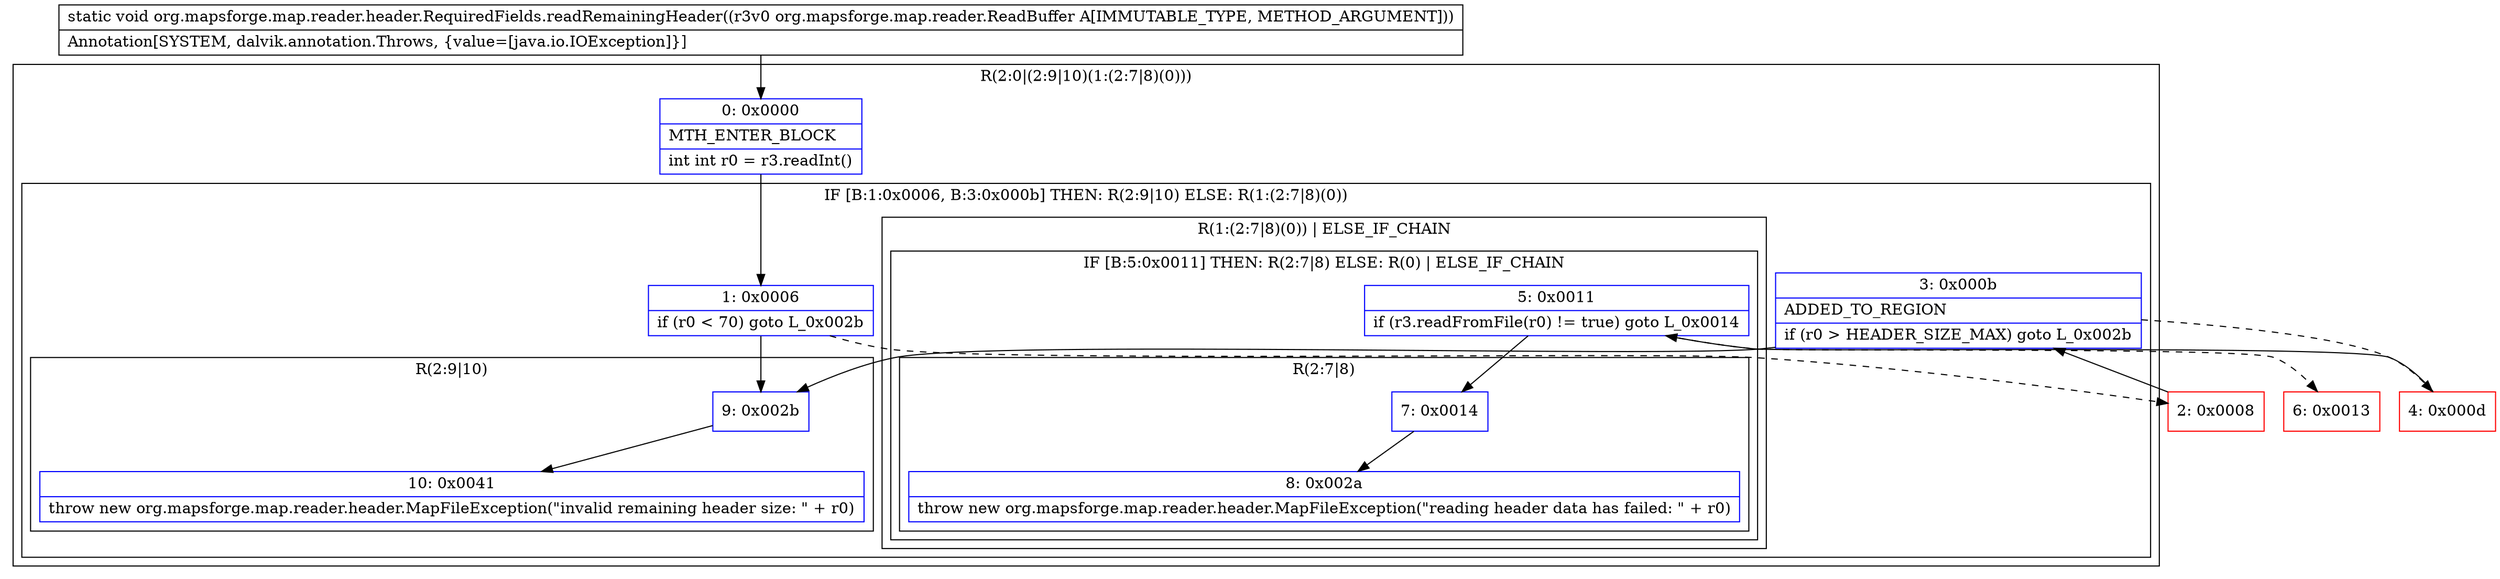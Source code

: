 digraph "CFG fororg.mapsforge.map.reader.header.RequiredFields.readRemainingHeader(Lorg\/mapsforge\/map\/reader\/ReadBuffer;)V" {
subgraph cluster_Region_1295205391 {
label = "R(2:0|(2:9|10)(1:(2:7|8)(0)))";
node [shape=record,color=blue];
Node_0 [shape=record,label="{0\:\ 0x0000|MTH_ENTER_BLOCK\l|int int r0 = r3.readInt()\l}"];
subgraph cluster_IfRegion_197332745 {
label = "IF [B:1:0x0006, B:3:0x000b] THEN: R(2:9|10) ELSE: R(1:(2:7|8)(0))";
node [shape=record,color=blue];
Node_1 [shape=record,label="{1\:\ 0x0006|if (r0 \< 70) goto L_0x002b\l}"];
Node_3 [shape=record,label="{3\:\ 0x000b|ADDED_TO_REGION\l|if (r0 \> HEADER_SIZE_MAX) goto L_0x002b\l}"];
subgraph cluster_Region_1321780123 {
label = "R(2:9|10)";
node [shape=record,color=blue];
Node_9 [shape=record,label="{9\:\ 0x002b}"];
Node_10 [shape=record,label="{10\:\ 0x0041|throw new org.mapsforge.map.reader.header.MapFileException(\"invalid remaining header size: \" + r0)\l}"];
}
subgraph cluster_Region_1710470154 {
label = "R(1:(2:7|8)(0)) | ELSE_IF_CHAIN\l";
node [shape=record,color=blue];
subgraph cluster_IfRegion_97928158 {
label = "IF [B:5:0x0011] THEN: R(2:7|8) ELSE: R(0) | ELSE_IF_CHAIN\l";
node [shape=record,color=blue];
Node_5 [shape=record,label="{5\:\ 0x0011|if (r3.readFromFile(r0) != true) goto L_0x0014\l}"];
subgraph cluster_Region_1385331799 {
label = "R(2:7|8)";
node [shape=record,color=blue];
Node_7 [shape=record,label="{7\:\ 0x0014}"];
Node_8 [shape=record,label="{8\:\ 0x002a|throw new org.mapsforge.map.reader.header.MapFileException(\"reading header data has failed: \" + r0)\l}"];
}
subgraph cluster_Region_798266757 {
label = "R(0)";
node [shape=record,color=blue];
}
}
}
}
}
Node_2 [shape=record,color=red,label="{2\:\ 0x0008}"];
Node_4 [shape=record,color=red,label="{4\:\ 0x000d}"];
Node_6 [shape=record,color=red,label="{6\:\ 0x0013}"];
MethodNode[shape=record,label="{static void org.mapsforge.map.reader.header.RequiredFields.readRemainingHeader((r3v0 org.mapsforge.map.reader.ReadBuffer A[IMMUTABLE_TYPE, METHOD_ARGUMENT]))  | Annotation[SYSTEM, dalvik.annotation.Throws, \{value=[java.io.IOException]\}]\l}"];
MethodNode -> Node_0;
Node_0 -> Node_1;
Node_1 -> Node_2[style=dashed];
Node_1 -> Node_9;
Node_3 -> Node_4[style=dashed];
Node_3 -> Node_9;
Node_9 -> Node_10;
Node_5 -> Node_6[style=dashed];
Node_5 -> Node_7;
Node_7 -> Node_8;
Node_2 -> Node_3;
Node_4 -> Node_5;
}

